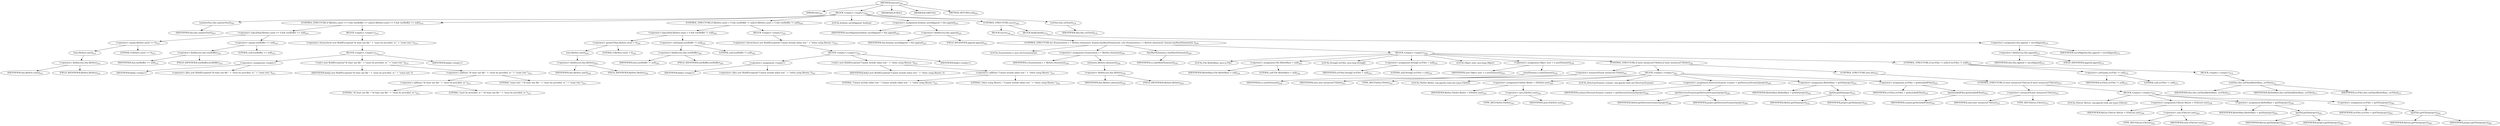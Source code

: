 digraph "execute" {  
"175" [label = <(METHOD,execute)<SUB>203</SUB>> ]
"10" [label = <(PARAM,this)<SUB>203</SUB>> ]
"176" [label = <(BLOCK,&lt;empty&gt;,&lt;empty&gt;)<SUB>204</SUB>> ]
"177" [label = <(sanitizeText,this.sanitizeText())<SUB>207</SUB>> ]
"9" [label = <(IDENTIFIER,this,this.sanitizeText())<SUB>207</SUB>> ]
"178" [label = <(CONTROL_STRUCTURE,if (fileSets.size() == 0 &amp;&amp; textBuffer == null),if (fileSets.size() == 0 &amp;&amp; textBuffer == null))<SUB>210</SUB>> ]
"179" [label = <(&lt;operator&gt;.logicalAnd,fileSets.size() == 0 &amp;&amp; textBuffer == null)<SUB>210</SUB>> ]
"180" [label = <(&lt;operator&gt;.equals,fileSets.size() == 0)<SUB>210</SUB>> ]
"181" [label = <(size,fileSets.size())<SUB>210</SUB>> ]
"182" [label = <(&lt;operator&gt;.fieldAccess,this.fileSets)<SUB>210</SUB>> ]
"183" [label = <(IDENTIFIER,this,fileSets.size())<SUB>210</SUB>> ]
"184" [label = <(FIELD_IDENTIFIER,fileSets,fileSets)<SUB>210</SUB>> ]
"185" [label = <(LITERAL,0,fileSets.size() == 0)<SUB>210</SUB>> ]
"186" [label = <(&lt;operator&gt;.equals,textBuffer == null)<SUB>210</SUB>> ]
"187" [label = <(&lt;operator&gt;.fieldAccess,this.textBuffer)<SUB>210</SUB>> ]
"188" [label = <(IDENTIFIER,this,textBuffer == null)<SUB>210</SUB>> ]
"189" [label = <(FIELD_IDENTIFIER,textBuffer,textBuffer)<SUB>210</SUB>> ]
"190" [label = <(LITERAL,null,textBuffer == null)<SUB>210</SUB>> ]
"191" [label = <(BLOCK,&lt;empty&gt;,&lt;empty&gt;)<SUB>210</SUB>> ]
"192" [label = <(&lt;operator&gt;.throw,throw new BuildException(&quot;At least one file &quot; + &quot;must be provided, or &quot; + &quot;some text.&quot;);)<SUB>212</SUB>> ]
"193" [label = <(BLOCK,&lt;empty&gt;,&lt;empty&gt;)<SUB>212</SUB>> ]
"194" [label = <(&lt;operator&gt;.assignment,&lt;empty&gt;)> ]
"195" [label = <(IDENTIFIER,$obj2,&lt;empty&gt;)> ]
"196" [label = <(&lt;operator&gt;.alloc,new BuildException(&quot;At least one file &quot; + &quot;must be provided, or &quot; + &quot;some text.&quot;))<SUB>212</SUB>> ]
"197" [label = <(&lt;init&gt;,new BuildException(&quot;At least one file &quot; + &quot;must be provided, or &quot; + &quot;some text.&quot;))<SUB>212</SUB>> ]
"198" [label = <(IDENTIFIER,$obj2,new BuildException(&quot;At least one file &quot; + &quot;must be provided, or &quot; + &quot;some text.&quot;))> ]
"199" [label = <(&lt;operator&gt;.addition,&quot;At least one file &quot; + &quot;must be provided, or &quot; + &quot;some text.&quot;)<SUB>212</SUB>> ]
"200" [label = <(&lt;operator&gt;.addition,&quot;At least one file &quot; + &quot;must be provided, or &quot;)<SUB>212</SUB>> ]
"201" [label = <(LITERAL,&quot;At least one file &quot;,&quot;At least one file &quot; + &quot;must be provided, or &quot;)<SUB>212</SUB>> ]
"202" [label = <(LITERAL,&quot;must be provided, or &quot;,&quot;At least one file &quot; + &quot;must be provided, or &quot;)<SUB>213</SUB>> ]
"203" [label = <(LITERAL,&quot;some text.&quot;,&quot;At least one file &quot; + &quot;must be provided, or &quot; + &quot;some text.&quot;)<SUB>214</SUB>> ]
"204" [label = <(IDENTIFIER,$obj2,&lt;empty&gt;)> ]
"205" [label = <(CONTROL_STRUCTURE,if (fileSets.size() &gt; 0 &amp;&amp; textBuffer != null),if (fileSets.size() &gt; 0 &amp;&amp; textBuffer != null))<SUB>220</SUB>> ]
"206" [label = <(&lt;operator&gt;.logicalAnd,fileSets.size() &gt; 0 &amp;&amp; textBuffer != null)<SUB>220</SUB>> ]
"207" [label = <(&lt;operator&gt;.greaterThan,fileSets.size() &gt; 0)<SUB>220</SUB>> ]
"208" [label = <(size,fileSets.size())<SUB>220</SUB>> ]
"209" [label = <(&lt;operator&gt;.fieldAccess,this.fileSets)<SUB>220</SUB>> ]
"210" [label = <(IDENTIFIER,this,fileSets.size())<SUB>220</SUB>> ]
"211" [label = <(FIELD_IDENTIFIER,fileSets,fileSets)<SUB>220</SUB>> ]
"212" [label = <(LITERAL,0,fileSets.size() &gt; 0)<SUB>220</SUB>> ]
"213" [label = <(&lt;operator&gt;.notEquals,textBuffer != null)<SUB>220</SUB>> ]
"214" [label = <(&lt;operator&gt;.fieldAccess,this.textBuffer)<SUB>220</SUB>> ]
"215" [label = <(IDENTIFIER,this,textBuffer != null)<SUB>220</SUB>> ]
"216" [label = <(FIELD_IDENTIFIER,textBuffer,textBuffer)<SUB>220</SUB>> ]
"217" [label = <(LITERAL,null,textBuffer != null)<SUB>220</SUB>> ]
"218" [label = <(BLOCK,&lt;empty&gt;,&lt;empty&gt;)<SUB>220</SUB>> ]
"219" [label = <(&lt;operator&gt;.throw,throw new BuildException(&quot;Cannot include inline text &quot; + &quot;when using filesets.&quot;);)<SUB>221</SUB>> ]
"220" [label = <(BLOCK,&lt;empty&gt;,&lt;empty&gt;)<SUB>221</SUB>> ]
"221" [label = <(&lt;operator&gt;.assignment,&lt;empty&gt;)> ]
"222" [label = <(IDENTIFIER,$obj3,&lt;empty&gt;)> ]
"223" [label = <(&lt;operator&gt;.alloc,new BuildException(&quot;Cannot include inline text &quot; + &quot;when using filesets.&quot;))<SUB>221</SUB>> ]
"224" [label = <(&lt;init&gt;,new BuildException(&quot;Cannot include inline text &quot; + &quot;when using filesets.&quot;))<SUB>221</SUB>> ]
"225" [label = <(IDENTIFIER,$obj3,new BuildException(&quot;Cannot include inline text &quot; + &quot;when using filesets.&quot;))> ]
"226" [label = <(&lt;operator&gt;.addition,&quot;Cannot include inline text &quot; + &quot;when using filesets.&quot;)<SUB>221</SUB>> ]
"227" [label = <(LITERAL,&quot;Cannot include inline text &quot;,&quot;Cannot include inline text &quot; + &quot;when using filesets.&quot;)<SUB>221</SUB>> ]
"228" [label = <(LITERAL,&quot;when using filesets.&quot;,&quot;Cannot include inline text &quot; + &quot;when using filesets.&quot;)<SUB>222</SUB>> ]
"229" [label = <(IDENTIFIER,$obj3,&lt;empty&gt;)> ]
"230" [label = <(LOCAL,boolean savedAppend: boolean)> ]
"231" [label = <(&lt;operator&gt;.assignment,boolean savedAppend = this.append)<SUB>225</SUB>> ]
"232" [label = <(IDENTIFIER,savedAppend,boolean savedAppend = this.append)<SUB>225</SUB>> ]
"233" [label = <(&lt;operator&gt;.fieldAccess,this.append)<SUB>225</SUB>> ]
"234" [label = <(IDENTIFIER,this,boolean savedAppend = this.append)<SUB>225</SUB>> ]
"235" [label = <(FIELD_IDENTIFIER,append,append)<SUB>225</SUB>> ]
"236" [label = <(CONTROL_STRUCTURE,try,try)<SUB>226</SUB>> ]
"237" [label = <(BLOCK,try,try)<SUB>226</SUB>> ]
"238" [label = <(CONTROL_STRUCTURE,for (Enumeration e = fileSets.elements(); Some(e.hasMoreElements()); ),for (Enumeration e = fileSets.elements(); Some(e.hasMoreElements()); ))<SUB>229</SUB>> ]
"239" [label = <(LOCAL,Enumeration e: java.util.Enumeration)> ]
"240" [label = <(&lt;operator&gt;.assignment,Enumeration e = fileSets.elements())<SUB>229</SUB>> ]
"241" [label = <(IDENTIFIER,e,Enumeration e = fileSets.elements())<SUB>229</SUB>> ]
"242" [label = <(elements,fileSets.elements())<SUB>229</SUB>> ]
"243" [label = <(&lt;operator&gt;.fieldAccess,this.fileSets)<SUB>229</SUB>> ]
"244" [label = <(IDENTIFIER,this,fileSets.elements())<SUB>229</SUB>> ]
"245" [label = <(FIELD_IDENTIFIER,fileSets,fileSets)<SUB>229</SUB>> ]
"246" [label = <(hasMoreElements,e.hasMoreElements())<SUB>229</SUB>> ]
"247" [label = <(IDENTIFIER,e,e.hasMoreElements())<SUB>229</SUB>> ]
"248" [label = <(BLOCK,&lt;empty&gt;,&lt;empty&gt;)<SUB>229</SUB>> ]
"249" [label = <(LOCAL,File fileSetBase: java.io.File)> ]
"250" [label = <(&lt;operator&gt;.assignment,File fileSetBase = null)<SUB>232</SUB>> ]
"251" [label = <(IDENTIFIER,fileSetBase,File fileSetBase = null)<SUB>232</SUB>> ]
"252" [label = <(LITERAL,null,File fileSetBase = null)<SUB>232</SUB>> ]
"253" [label = <(LOCAL,String[] srcFiles: java.lang.String[])> ]
"254" [label = <(&lt;operator&gt;.assignment,String[] srcFiles = null)<SUB>235</SUB>> ]
"255" [label = <(IDENTIFIER,srcFiles,String[] srcFiles = null)<SUB>235</SUB>> ]
"256" [label = <(LITERAL,null,String[] srcFiles = null)<SUB>235</SUB>> ]
"257" [label = <(LOCAL,Object next: java.lang.Object)> ]
"258" [label = <(&lt;operator&gt;.assignment,Object next = e.nextElement())<SUB>239</SUB>> ]
"259" [label = <(IDENTIFIER,next,Object next = e.nextElement())<SUB>239</SUB>> ]
"260" [label = <(nextElement,e.nextElement())<SUB>239</SUB>> ]
"261" [label = <(IDENTIFIER,e,e.nextElement())<SUB>239</SUB>> ]
"262" [label = <(CONTROL_STRUCTURE,if (next instanceof FileSet),if (next instanceof FileSet))<SUB>241</SUB>> ]
"263" [label = <(&lt;operator&gt;.instanceOf,next instanceof FileSet)<SUB>241</SUB>> ]
"264" [label = <(IDENTIFIER,next,next instanceof FileSet)<SUB>241</SUB>> ]
"265" [label = <(TYPE_REF,FileSet,FileSet)<SUB>241</SUB>> ]
"266" [label = <(BLOCK,&lt;empty&gt;,&lt;empty&gt;)<SUB>241</SUB>> ]
"267" [label = <(LOCAL,FileSet fileSet: org.apache.tools.ant.types.FileSet)> ]
"268" [label = <(&lt;operator&gt;.assignment,FileSet fileSet = (FileSet) next)<SUB>243</SUB>> ]
"269" [label = <(IDENTIFIER,fileSet,FileSet fileSet = (FileSet) next)<SUB>243</SUB>> ]
"270" [label = <(&lt;operator&gt;.cast,(FileSet) next)<SUB>243</SUB>> ]
"271" [label = <(TYPE_REF,FileSet,FileSet)<SUB>243</SUB>> ]
"272" [label = <(IDENTIFIER,next,(FileSet) next)<SUB>243</SUB>> ]
"273" [label = <(LOCAL,DirectoryScanner scanner: org.apache.tools.ant.DirectoryScanner)> ]
"274" [label = <(&lt;operator&gt;.assignment,DirectoryScanner scanner = getDirectoryScanner(project))<SUB>248</SUB>> ]
"275" [label = <(IDENTIFIER,scanner,DirectoryScanner scanner = getDirectoryScanner(project))<SUB>248</SUB>> ]
"276" [label = <(getDirectoryScanner,getDirectoryScanner(project))<SUB>249</SUB>> ]
"277" [label = <(IDENTIFIER,fileSet,getDirectoryScanner(project))<SUB>249</SUB>> ]
"278" [label = <(IDENTIFIER,project,getDirectoryScanner(project))<SUB>249</SUB>> ]
"279" [label = <(&lt;operator&gt;.assignment,fileSetBase = getDir(project))<SUB>252</SUB>> ]
"280" [label = <(IDENTIFIER,fileSetBase,fileSetBase = getDir(project))<SUB>252</SUB>> ]
"281" [label = <(getDir,getDir(project))<SUB>252</SUB>> ]
"282" [label = <(IDENTIFIER,fileSet,getDir(project))<SUB>252</SUB>> ]
"283" [label = <(IDENTIFIER,project,getDir(project))<SUB>252</SUB>> ]
"284" [label = <(&lt;operator&gt;.assignment,srcFiles = getIncludedFiles())<SUB>255</SUB>> ]
"285" [label = <(IDENTIFIER,srcFiles,srcFiles = getIncludedFiles())<SUB>255</SUB>> ]
"286" [label = <(getIncludedFiles,getIncludedFiles())<SUB>255</SUB>> ]
"287" [label = <(IDENTIFIER,scanner,getIncludedFiles())<SUB>255</SUB>> ]
"288" [label = <(CONTROL_STRUCTURE,else,else)<SUB>257</SUB>> ]
"289" [label = <(CONTROL_STRUCTURE,if (next instanceof FileList),if (next instanceof FileList))<SUB>257</SUB>> ]
"290" [label = <(&lt;operator&gt;.instanceOf,next instanceof FileList)<SUB>257</SUB>> ]
"291" [label = <(IDENTIFIER,next,next instanceof FileList)<SUB>257</SUB>> ]
"292" [label = <(TYPE_REF,FileList,FileList)<SUB>257</SUB>> ]
"293" [label = <(BLOCK,&lt;empty&gt;,&lt;empty&gt;)<SUB>257</SUB>> ]
"294" [label = <(LOCAL,FileList fileList: org.apache.tools.ant.types.FileList)> ]
"295" [label = <(&lt;operator&gt;.assignment,FileList fileList = (FileList) next)<SUB>259</SUB>> ]
"296" [label = <(IDENTIFIER,fileList,FileList fileList = (FileList) next)<SUB>259</SUB>> ]
"297" [label = <(&lt;operator&gt;.cast,(FileList) next)<SUB>259</SUB>> ]
"298" [label = <(TYPE_REF,FileList,FileList)<SUB>259</SUB>> ]
"299" [label = <(IDENTIFIER,next,(FileList) next)<SUB>259</SUB>> ]
"300" [label = <(&lt;operator&gt;.assignment,fileSetBase = getDir(project))<SUB>262</SUB>> ]
"301" [label = <(IDENTIFIER,fileSetBase,fileSetBase = getDir(project))<SUB>262</SUB>> ]
"302" [label = <(getDir,getDir(project))<SUB>262</SUB>> ]
"303" [label = <(IDENTIFIER,fileList,getDir(project))<SUB>262</SUB>> ]
"304" [label = <(IDENTIFIER,project,getDir(project))<SUB>262</SUB>> ]
"305" [label = <(&lt;operator&gt;.assignment,srcFiles = getFiles(project))<SUB>265</SUB>> ]
"306" [label = <(IDENTIFIER,srcFiles,srcFiles = getFiles(project))<SUB>265</SUB>> ]
"307" [label = <(getFiles,getFiles(project))<SUB>265</SUB>> ]
"308" [label = <(IDENTIFIER,fileList,getFiles(project))<SUB>265</SUB>> ]
"309" [label = <(IDENTIFIER,project,getFiles(project))<SUB>265</SUB>> ]
"310" [label = <(CONTROL_STRUCTURE,if (srcFiles != null),if (srcFiles != null))<SUB>270</SUB>> ]
"311" [label = <(&lt;operator&gt;.notEquals,srcFiles != null)<SUB>270</SUB>> ]
"312" [label = <(IDENTIFIER,srcFiles,srcFiles != null)<SUB>270</SUB>> ]
"313" [label = <(LITERAL,null,srcFiles != null)<SUB>270</SUB>> ]
"314" [label = <(BLOCK,&lt;empty&gt;,&lt;empty&gt;)<SUB>270</SUB>> ]
"315" [label = <(catFiles,this.catFiles(fileSetBase, srcFiles))<SUB>271</SUB>> ]
"11" [label = <(IDENTIFIER,this,this.catFiles(fileSetBase, srcFiles))<SUB>271</SUB>> ]
"316" [label = <(IDENTIFIER,fileSetBase,this.catFiles(fileSetBase, srcFiles))<SUB>271</SUB>> ]
"317" [label = <(IDENTIFIER,srcFiles,this.catFiles(fileSetBase, srcFiles))<SUB>271</SUB>> ]
"318" [label = <(BLOCK,finally,finally)<SUB>274</SUB>> ]
"319" [label = <(&lt;operator&gt;.assignment,this.append = savedAppend)<SUB>275</SUB>> ]
"320" [label = <(&lt;operator&gt;.fieldAccess,this.append)<SUB>275</SUB>> ]
"321" [label = <(IDENTIFIER,this,this.append = savedAppend)<SUB>275</SUB>> ]
"322" [label = <(FIELD_IDENTIFIER,append,append)<SUB>275</SUB>> ]
"323" [label = <(IDENTIFIER,savedAppend,this.append = savedAppend)<SUB>275</SUB>> ]
"324" [label = <(catText,this.catText())<SUB>279</SUB>> ]
"12" [label = <(IDENTIFIER,this,this.catText())<SUB>279</SUB>> ]
"325" [label = <(MODIFIER,PUBLIC)> ]
"326" [label = <(MODIFIER,VIRTUAL)> ]
"327" [label = <(METHOD_RETURN,void)<SUB>203</SUB>> ]
  "175" -> "10" 
  "175" -> "176" 
  "175" -> "325" 
  "175" -> "326" 
  "175" -> "327" 
  "176" -> "177" 
  "176" -> "178" 
  "176" -> "205" 
  "176" -> "230" 
  "176" -> "231" 
  "176" -> "236" 
  "176" -> "324" 
  "177" -> "9" 
  "178" -> "179" 
  "178" -> "191" 
  "179" -> "180" 
  "179" -> "186" 
  "180" -> "181" 
  "180" -> "185" 
  "181" -> "182" 
  "182" -> "183" 
  "182" -> "184" 
  "186" -> "187" 
  "186" -> "190" 
  "187" -> "188" 
  "187" -> "189" 
  "191" -> "192" 
  "192" -> "193" 
  "193" -> "194" 
  "193" -> "197" 
  "193" -> "204" 
  "194" -> "195" 
  "194" -> "196" 
  "197" -> "198" 
  "197" -> "199" 
  "199" -> "200" 
  "199" -> "203" 
  "200" -> "201" 
  "200" -> "202" 
  "205" -> "206" 
  "205" -> "218" 
  "206" -> "207" 
  "206" -> "213" 
  "207" -> "208" 
  "207" -> "212" 
  "208" -> "209" 
  "209" -> "210" 
  "209" -> "211" 
  "213" -> "214" 
  "213" -> "217" 
  "214" -> "215" 
  "214" -> "216" 
  "218" -> "219" 
  "219" -> "220" 
  "220" -> "221" 
  "220" -> "224" 
  "220" -> "229" 
  "221" -> "222" 
  "221" -> "223" 
  "224" -> "225" 
  "224" -> "226" 
  "226" -> "227" 
  "226" -> "228" 
  "231" -> "232" 
  "231" -> "233" 
  "233" -> "234" 
  "233" -> "235" 
  "236" -> "237" 
  "236" -> "318" 
  "237" -> "238" 
  "238" -> "239" 
  "238" -> "240" 
  "238" -> "246" 
  "238" -> "248" 
  "240" -> "241" 
  "240" -> "242" 
  "242" -> "243" 
  "243" -> "244" 
  "243" -> "245" 
  "246" -> "247" 
  "248" -> "249" 
  "248" -> "250" 
  "248" -> "253" 
  "248" -> "254" 
  "248" -> "257" 
  "248" -> "258" 
  "248" -> "262" 
  "248" -> "310" 
  "250" -> "251" 
  "250" -> "252" 
  "254" -> "255" 
  "254" -> "256" 
  "258" -> "259" 
  "258" -> "260" 
  "260" -> "261" 
  "262" -> "263" 
  "262" -> "266" 
  "262" -> "288" 
  "263" -> "264" 
  "263" -> "265" 
  "266" -> "267" 
  "266" -> "268" 
  "266" -> "273" 
  "266" -> "274" 
  "266" -> "279" 
  "266" -> "284" 
  "268" -> "269" 
  "268" -> "270" 
  "270" -> "271" 
  "270" -> "272" 
  "274" -> "275" 
  "274" -> "276" 
  "276" -> "277" 
  "276" -> "278" 
  "279" -> "280" 
  "279" -> "281" 
  "281" -> "282" 
  "281" -> "283" 
  "284" -> "285" 
  "284" -> "286" 
  "286" -> "287" 
  "288" -> "289" 
  "289" -> "290" 
  "289" -> "293" 
  "290" -> "291" 
  "290" -> "292" 
  "293" -> "294" 
  "293" -> "295" 
  "293" -> "300" 
  "293" -> "305" 
  "295" -> "296" 
  "295" -> "297" 
  "297" -> "298" 
  "297" -> "299" 
  "300" -> "301" 
  "300" -> "302" 
  "302" -> "303" 
  "302" -> "304" 
  "305" -> "306" 
  "305" -> "307" 
  "307" -> "308" 
  "307" -> "309" 
  "310" -> "311" 
  "310" -> "314" 
  "311" -> "312" 
  "311" -> "313" 
  "314" -> "315" 
  "315" -> "11" 
  "315" -> "316" 
  "315" -> "317" 
  "318" -> "319" 
  "319" -> "320" 
  "319" -> "323" 
  "320" -> "321" 
  "320" -> "322" 
  "324" -> "12" 
}
